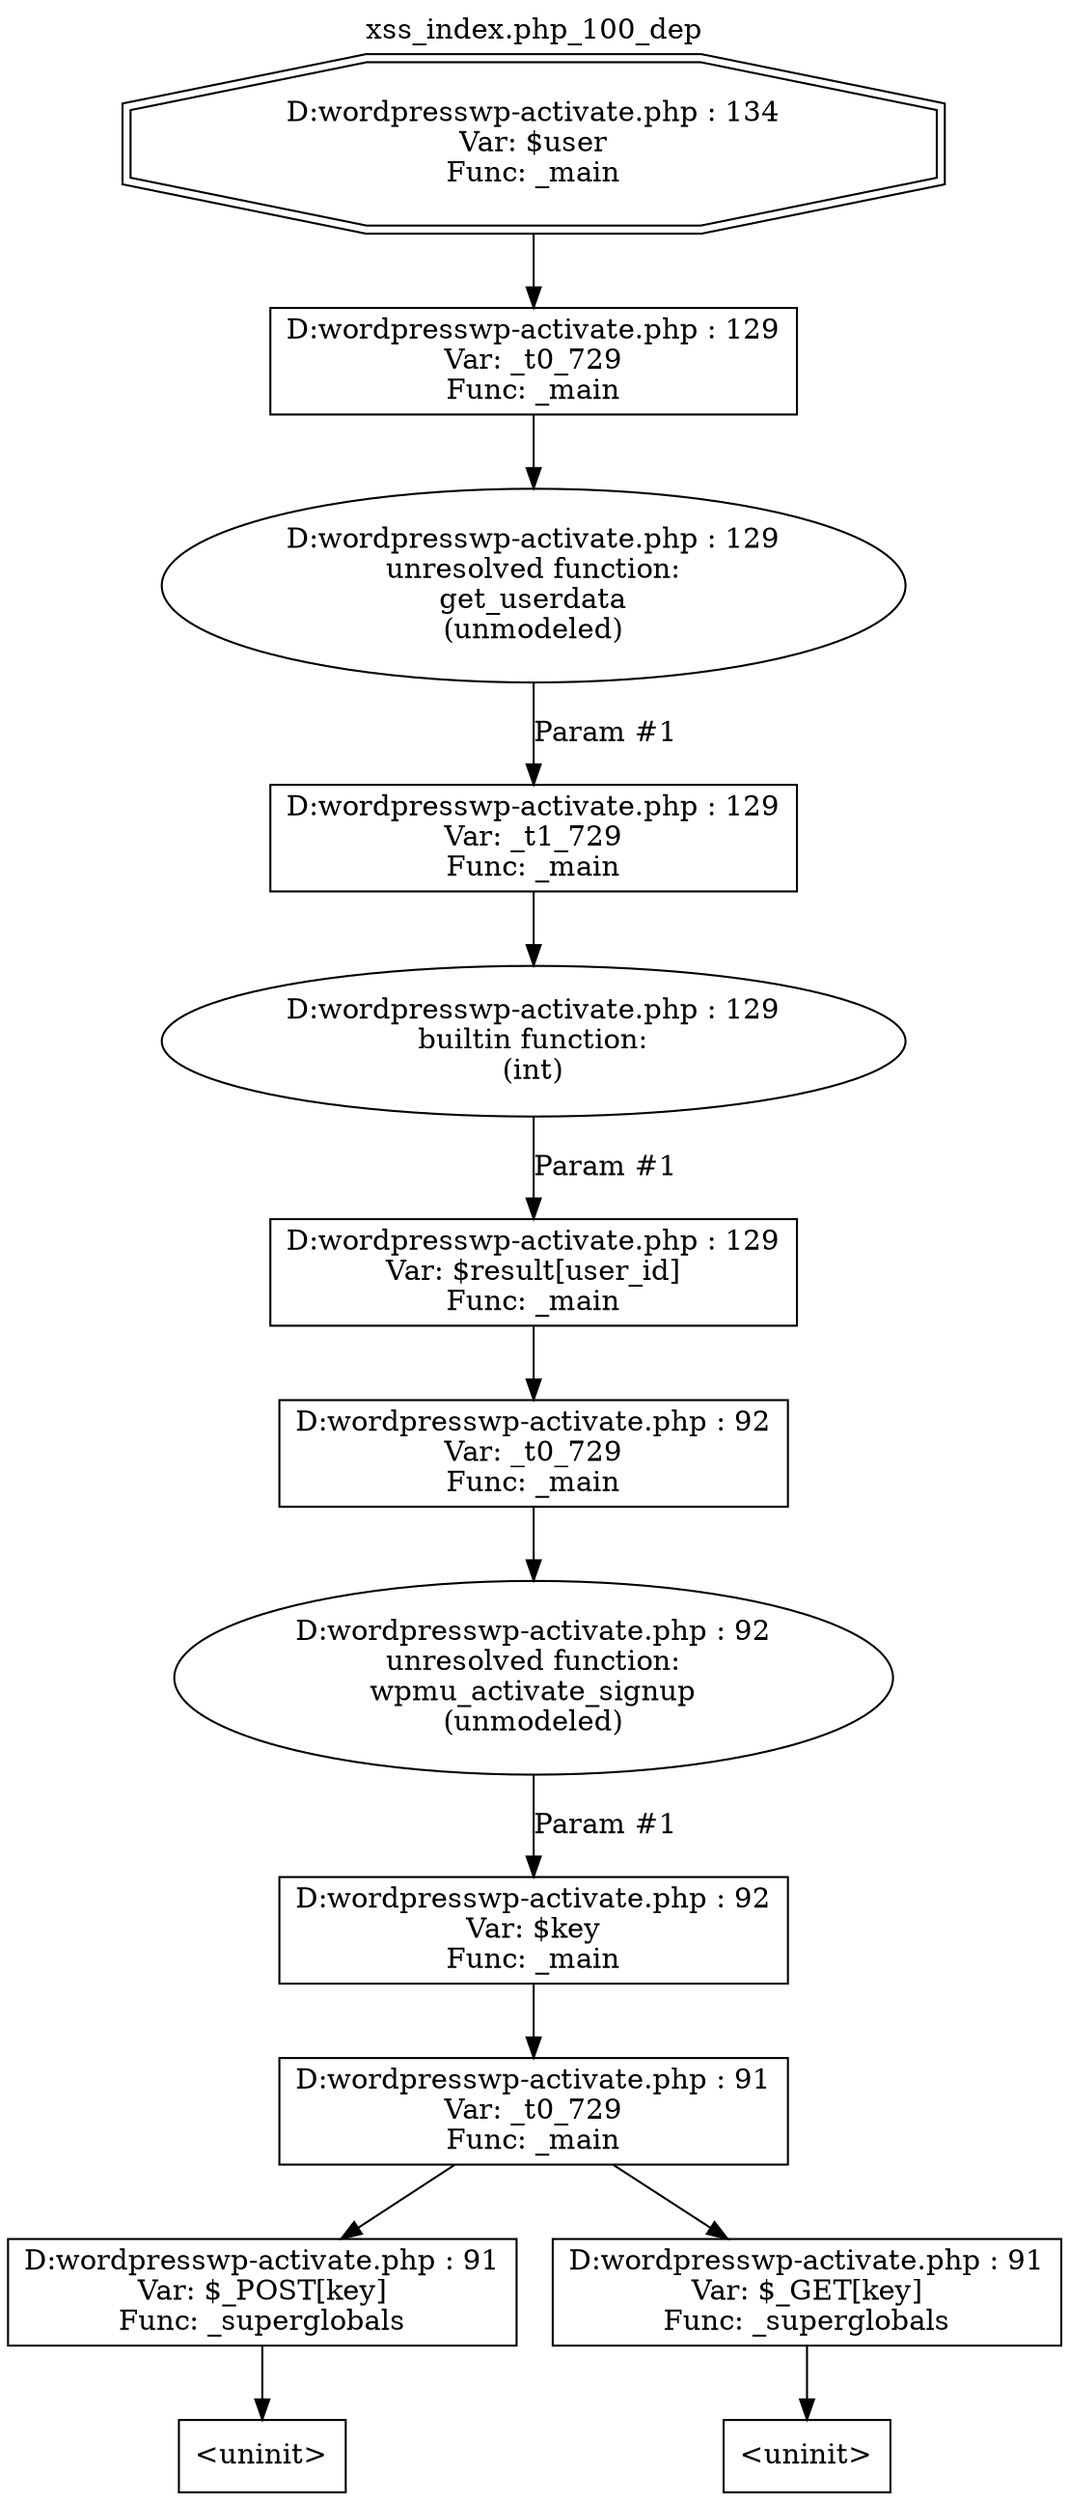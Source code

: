 digraph cfg {
  label="xss_index.php_100_dep";
  labelloc=t;
  n1 [shape=doubleoctagon, label="D:\wordpress\wp-activate.php : 134\nVar: $user\nFunc: _main\n"];
  n2 [shape=box, label="D:\wordpress\wp-activate.php : 129\nVar: _t0_729\nFunc: _main\n"];
  n3 [shape=ellipse, label="D:\wordpress\wp-activate.php : 129\nunresolved function:\nget_userdata\n(unmodeled)\n"];
  n4 [shape=box, label="D:\wordpress\wp-activate.php : 129\nVar: _t1_729\nFunc: _main\n"];
  n5 [shape=ellipse, label="D:\wordpress\wp-activate.php : 129\nbuiltin function:\n(int)\n"];
  n6 [shape=box, label="D:\wordpress\wp-activate.php : 129\nVar: $result[user_id]\nFunc: _main\n"];
  n7 [shape=box, label="D:\wordpress\wp-activate.php : 92\nVar: _t0_729\nFunc: _main\n"];
  n8 [shape=ellipse, label="D:\wordpress\wp-activate.php : 92\nunresolved function:\nwpmu_activate_signup\n(unmodeled)\n"];
  n9 [shape=box, label="D:\wordpress\wp-activate.php : 92\nVar: $key\nFunc: _main\n"];
  n10 [shape=box, label="D:\wordpress\wp-activate.php : 91\nVar: _t0_729\nFunc: _main\n"];
  n11 [shape=box, label="D:\wordpress\wp-activate.php : 91\nVar: $_POST[key]\nFunc: _superglobals\n"];
  n12 [shape=box, label="<uninit>"];
  n13 [shape=box, label="D:\wordpress\wp-activate.php : 91\nVar: $_GET[key]\nFunc: _superglobals\n"];
  n14 [shape=box, label="<uninit>"];
  n2 -> n3;
  n4 -> n5;
  n7 -> n8;
  n11 -> n12;
  n10 -> n11;
  n10 -> n13;
  n13 -> n14;
  n9 -> n10;
  n8 -> n9[label="Param #1"];
  n6 -> n7;
  n5 -> n6[label="Param #1"];
  n3 -> n4[label="Param #1"];
  n1 -> n2;
}
